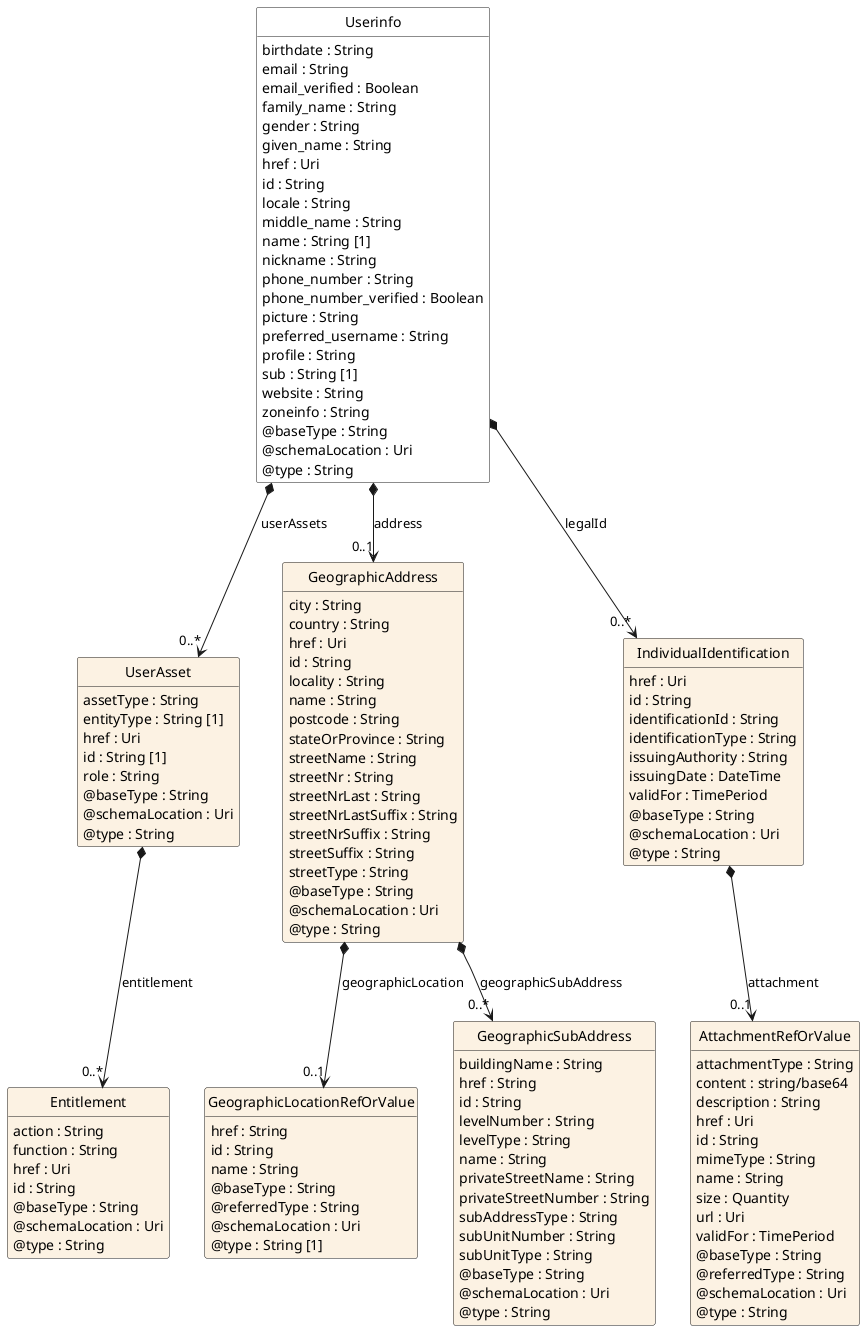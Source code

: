 @startuml
hide circle
hide methods
hide stereotype
show <<Enumeration>> stereotype
skinparam class {
   BackgroundColor<<Enumeration>> #E6F5F7
   BackgroundColor<<Ref>> #FFFFE0
   BackgroundColor<<Pivot>> #FFFFFFF
   BackgroundColor<<SimpleType>> #E2F0DA
   BackgroundColor #FCF2E3
}

class Userinfo <<Pivot>> {
    birthdate : String
    email : String
    email_verified : Boolean
    family_name : String
    gender : String
    given_name : String
    href : Uri
    id : String
    locale : String
    middle_name : String
    name : String [1]
    nickname : String
    phone_number : String
    phone_number_verified : Boolean
    picture : String
    preferred_username : String
    profile : String
    sub : String [1]
    website : String
    zoneinfo : String
    @baseType : String
    @schemaLocation : Uri
    @type : String
}

class UserAsset  {
    assetType : String
    entityType : String [1]
    href : Uri
    id : String [1]
    role : String
    @baseType : String
    @schemaLocation : Uri
    @type : String
}

class Entitlement  {
    action : String
    function : String
    href : Uri
    id : String
    @baseType : String
    @schemaLocation : Uri
    @type : String
}

class GeographicAddress  {
    city : String
    country : String
    href : Uri
    id : String
    locality : String
    name : String
    postcode : String
    stateOrProvince : String
    streetName : String
    streetNr : String
    streetNrLast : String
    streetNrLastSuffix : String
    streetNrSuffix : String
    streetSuffix : String
    streetType : String
    @baseType : String
    @schemaLocation : Uri
    @type : String
}

class GeographicLocationRefOrValue  {
    href : String
    id : String
    name : String
    @baseType : String
    @referredType : String
    @schemaLocation : Uri
    @type : String [1]
}

class GeographicSubAddress  {
    buildingName : String
    href : String
    id : String
    levelNumber : String
    levelType : String
    name : String
    privateStreetName : String
    privateStreetNumber : String
    subAddressType : String
    subUnitNumber : String
    subUnitType : String
    @baseType : String
    @schemaLocation : Uri
    @type : String
}

class IndividualIdentification  {
    href : Uri
    id : String
    identificationId : String
    identificationType : String
    issuingAuthority : String
    issuingDate : DateTime
    validFor : TimePeriod
    @baseType : String
    @schemaLocation : Uri
    @type : String
}

class AttachmentRefOrValue  {
    attachmentType : String
    content : string/base64
    description : String
    href : Uri
    id : String
    mimeType : String
    name : String
    size : Quantity
    url : Uri
    validFor : TimePeriod
    @baseType : String
    @referredType : String
    @schemaLocation : Uri
    @type : String
}

Userinfo *-->  "0..*" UserAsset : userAssets

Userinfo *-->  "0..*" IndividualIdentification : legalId

Userinfo *-->  "0..1" GeographicAddress : address

GeographicAddress *-->  "0..1" GeographicLocationRefOrValue : geographicLocation

GeographicAddress *-->  "0..*" GeographicSubAddress : geographicSubAddress

UserAsset *-->  "0..*" Entitlement : entitlement

IndividualIdentification *-->  "0..1" AttachmentRefOrValue : attachment

@enduml